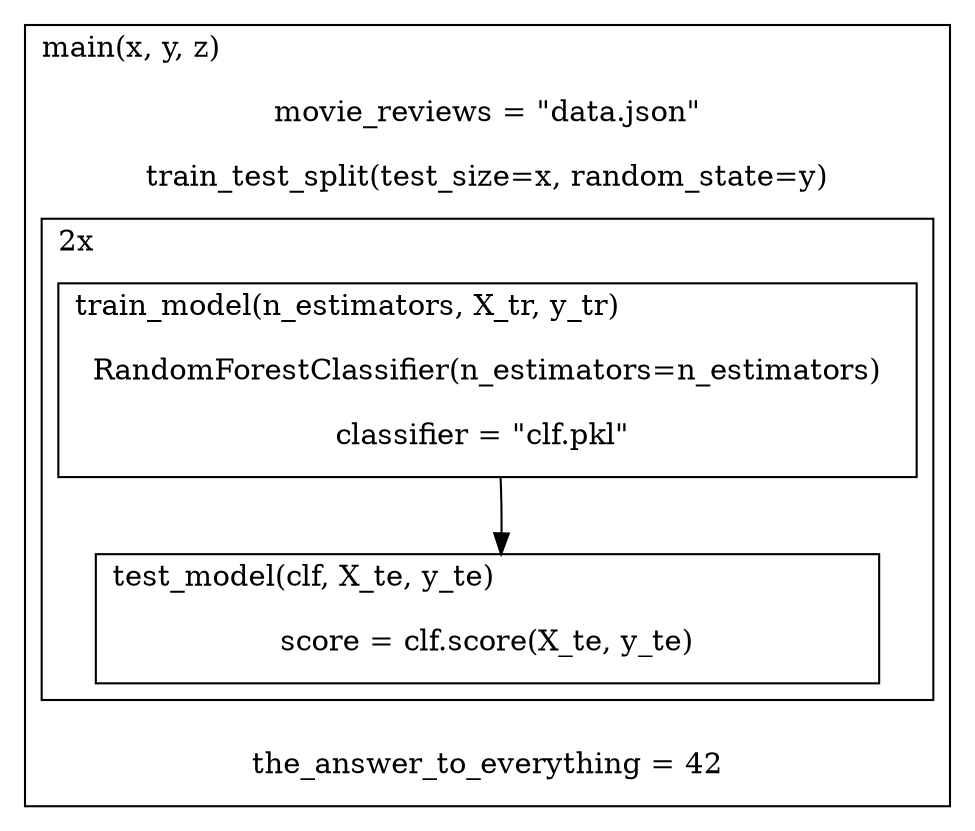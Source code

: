 digraph G {
	compound=true
	node [width=5]
	labeljust=l
	subgraph cluster1 { label="main(x, y, z)"
		a [label="movie_reviews = \"data.json\"\n\ntrain_test_split(test_size=x, random_state=y)" color=transparent shape=underline height=0]
		subgraph cluster2 { label="2x"
			subgraph cluster3 { label="train_model(n_estimators, X_tr, y_tr)"
				b [label="RandomForestClassifier(n_estimators=n_estimators)\n\nclassifier = \"clf.pkl\" " color=transparent shape=underline height=0]
			}
			subgraph cluster4 { label="test_model(clf, X_te, y_te)"
				c [label="score = clf.score(X_te, y_te)" color=transparent shape=underline height=0]
			}
		}
		d [label="the_answer_to_everything = 42" color=transparent shape=underline height=0]
	}
	a -> b [color=transparent]
	b -> c [color=transparent]
	c -> d [color=transparent]

	b -> c [color=black ltail=cluster3, lhead=cluster4 minlen=2.0]
}
